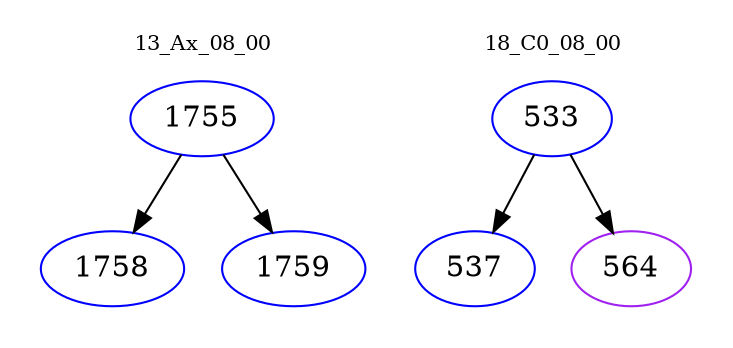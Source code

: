 digraph{
subgraph cluster_0 {
color = white
label = "13_Ax_08_00";
fontsize=10;
T0_1755 [label="1755", color="blue"]
T0_1755 -> T0_1758 [color="black"]
T0_1758 [label="1758", color="blue"]
T0_1755 -> T0_1759 [color="black"]
T0_1759 [label="1759", color="blue"]
}
subgraph cluster_1 {
color = white
label = "18_C0_08_00";
fontsize=10;
T1_533 [label="533", color="blue"]
T1_533 -> T1_537 [color="black"]
T1_537 [label="537", color="blue"]
T1_533 -> T1_564 [color="black"]
T1_564 [label="564", color="purple"]
}
}

